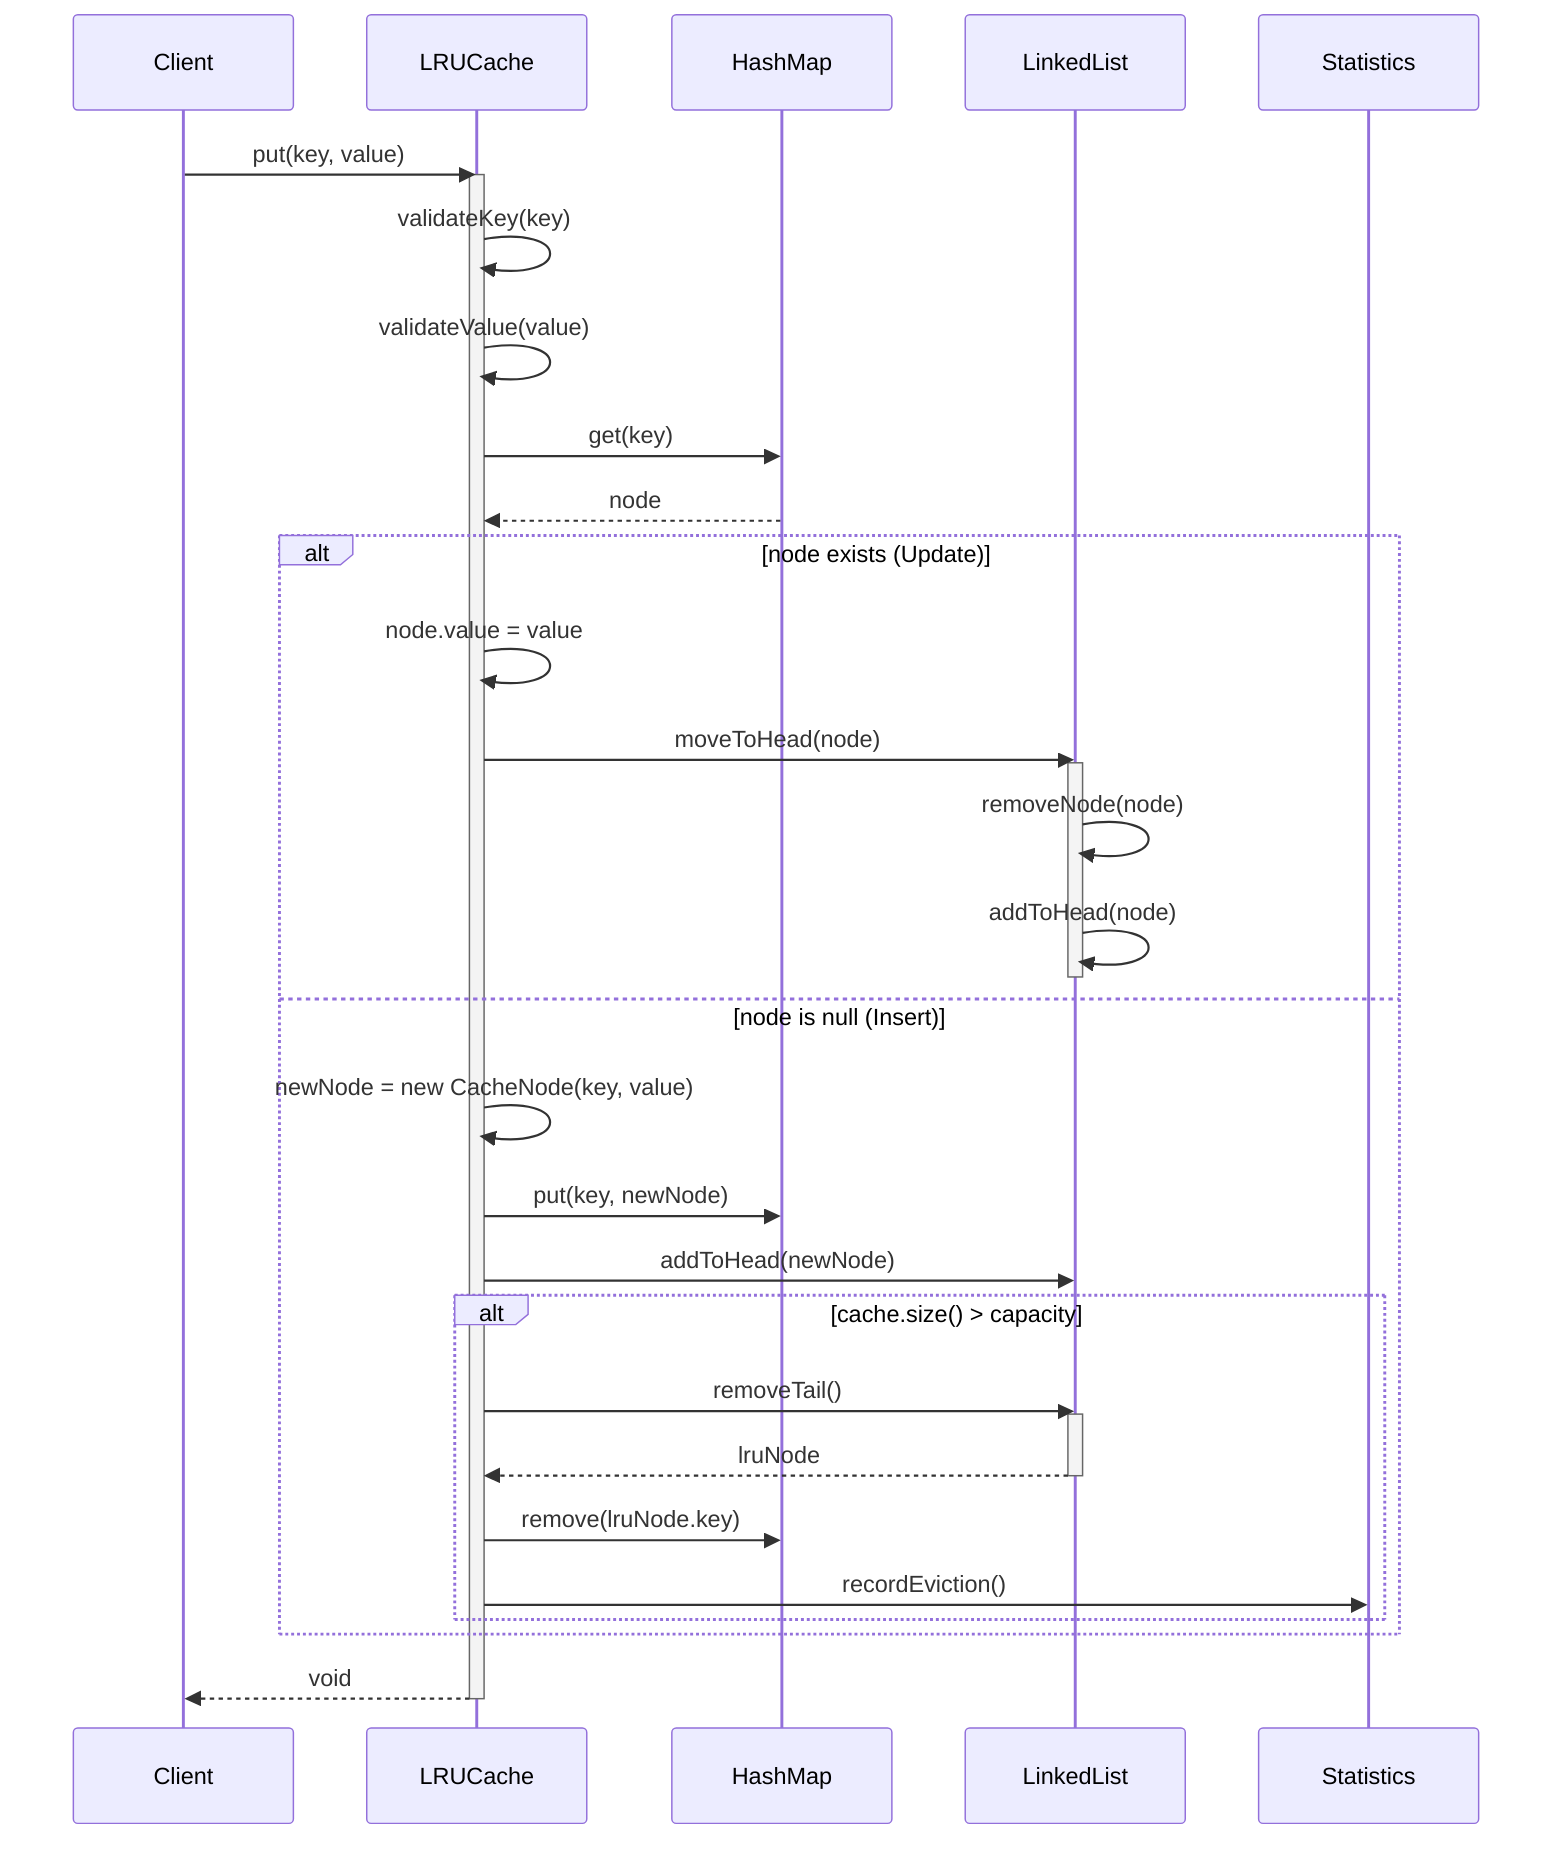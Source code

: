 sequenceDiagram
    participant Client
    participant LRUCache
    participant HashMap
    participant LinkedList
    participant Statistics
    
    Client->>LRUCache: put(key, value)
    activate LRUCache
    
    LRUCache->>LRUCache: validateKey(key)
    LRUCache->>LRUCache: validateValue(value)
    
    LRUCache->>HashMap: get(key)
    HashMap-->>LRUCache: node
    
    alt node exists (Update)
        LRUCache->>LRUCache: node.value = value
        LRUCache->>LinkedList: moveToHead(node)
        activate LinkedList
        LinkedList->>LinkedList: removeNode(node)
        LinkedList->>LinkedList: addToHead(node)
        deactivate LinkedList
        
    else node is null (Insert)
        LRUCache->>LRUCache: newNode = new CacheNode(key, value)
        LRUCache->>HashMap: put(key, newNode)
        LRUCache->>LinkedList: addToHead(newNode)
        
        alt cache.size() > capacity
            LRUCache->>LinkedList: removeTail()
            activate LinkedList
            LinkedList-->>LRUCache: lruNode
            deactivate LinkedList
            
            LRUCache->>HashMap: remove(lruNode.key)
            LRUCache->>Statistics: recordEviction()
        end
    end
    
    LRUCache-->>Client: void
    deactivate LRUCache